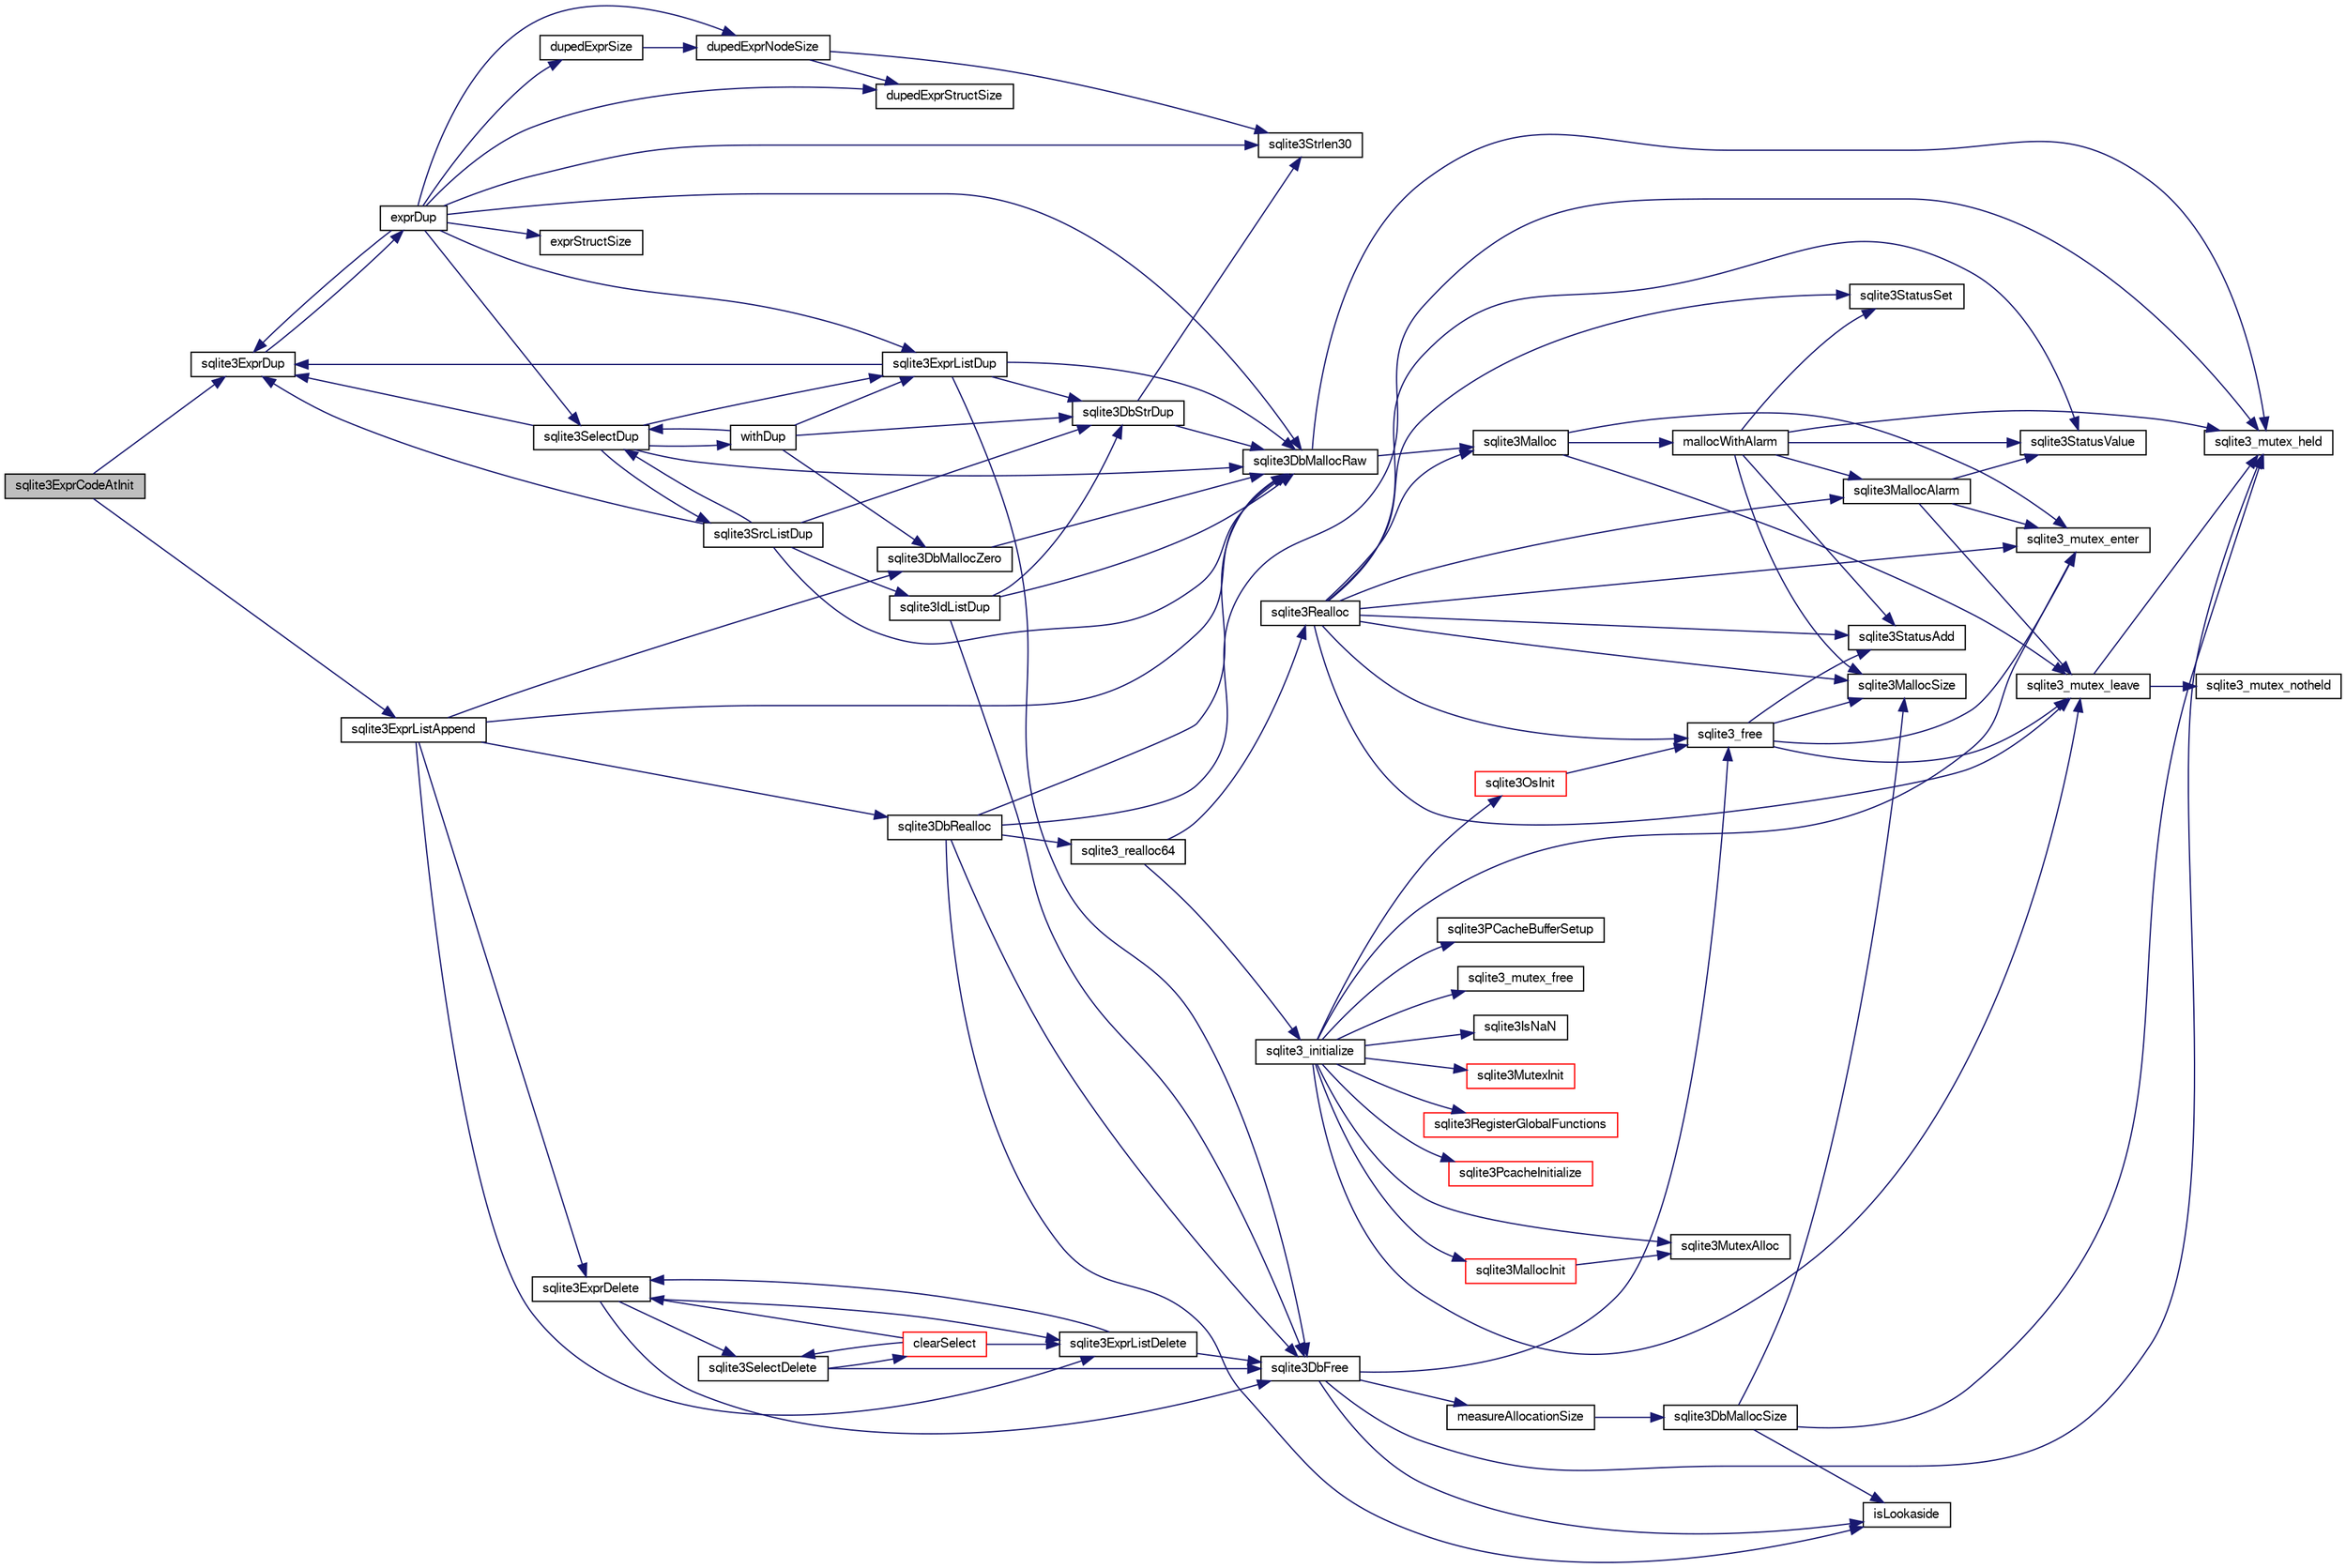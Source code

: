 digraph "sqlite3ExprCodeAtInit"
{
  edge [fontname="FreeSans",fontsize="10",labelfontname="FreeSans",labelfontsize="10"];
  node [fontname="FreeSans",fontsize="10",shape=record];
  rankdir="LR";
  Node519076 [label="sqlite3ExprCodeAtInit",height=0.2,width=0.4,color="black", fillcolor="grey75", style="filled", fontcolor="black"];
  Node519076 -> Node519077 [color="midnightblue",fontsize="10",style="solid",fontname="FreeSans"];
  Node519077 [label="sqlite3ExprDup",height=0.2,width=0.4,color="black", fillcolor="white", style="filled",URL="$sqlite3_8c.html#a509095508224c9f99698d86205234209"];
  Node519077 -> Node519078 [color="midnightblue",fontsize="10",style="solid",fontname="FreeSans"];
  Node519078 [label="exprDup",height=0.2,width=0.4,color="black", fillcolor="white", style="filled",URL="$sqlite3_8c.html#a89f473c64253ae0a76749f543466a05a"];
  Node519078 -> Node519079 [color="midnightblue",fontsize="10",style="solid",fontname="FreeSans"];
  Node519079 [label="sqlite3DbMallocRaw",height=0.2,width=0.4,color="black", fillcolor="white", style="filled",URL="$sqlite3_8c.html#abbe8be0cf7175e11ddc3e2218fad924e"];
  Node519079 -> Node519080 [color="midnightblue",fontsize="10",style="solid",fontname="FreeSans"];
  Node519080 [label="sqlite3_mutex_held",height=0.2,width=0.4,color="black", fillcolor="white", style="filled",URL="$sqlite3_8c.html#acf77da68932b6bc163c5e68547ecc3e7"];
  Node519079 -> Node519081 [color="midnightblue",fontsize="10",style="solid",fontname="FreeSans"];
  Node519081 [label="sqlite3Malloc",height=0.2,width=0.4,color="black", fillcolor="white", style="filled",URL="$sqlite3_8c.html#a361a2eaa846b1885f123abe46f5d8b2b"];
  Node519081 -> Node519082 [color="midnightblue",fontsize="10",style="solid",fontname="FreeSans"];
  Node519082 [label="sqlite3_mutex_enter",height=0.2,width=0.4,color="black", fillcolor="white", style="filled",URL="$sqlite3_8c.html#a1c12cde690bd89f104de5cbad12a6bf5"];
  Node519081 -> Node519083 [color="midnightblue",fontsize="10",style="solid",fontname="FreeSans"];
  Node519083 [label="mallocWithAlarm",height=0.2,width=0.4,color="black", fillcolor="white", style="filled",URL="$sqlite3_8c.html#ab070d5cf8e48ec8a6a43cf025d48598b"];
  Node519083 -> Node519080 [color="midnightblue",fontsize="10",style="solid",fontname="FreeSans"];
  Node519083 -> Node519084 [color="midnightblue",fontsize="10",style="solid",fontname="FreeSans"];
  Node519084 [label="sqlite3StatusSet",height=0.2,width=0.4,color="black", fillcolor="white", style="filled",URL="$sqlite3_8c.html#afec7586c01fcb5ea17dc9d7725a589d9"];
  Node519083 -> Node519085 [color="midnightblue",fontsize="10",style="solid",fontname="FreeSans"];
  Node519085 [label="sqlite3StatusValue",height=0.2,width=0.4,color="black", fillcolor="white", style="filled",URL="$sqlite3_8c.html#a30b8ac296c6e200c1fa57708d52c6ef6"];
  Node519083 -> Node519086 [color="midnightblue",fontsize="10",style="solid",fontname="FreeSans"];
  Node519086 [label="sqlite3MallocAlarm",height=0.2,width=0.4,color="black", fillcolor="white", style="filled",URL="$sqlite3_8c.html#ada66988e8471d1198f3219c062377508"];
  Node519086 -> Node519085 [color="midnightblue",fontsize="10",style="solid",fontname="FreeSans"];
  Node519086 -> Node519087 [color="midnightblue",fontsize="10",style="solid",fontname="FreeSans"];
  Node519087 [label="sqlite3_mutex_leave",height=0.2,width=0.4,color="black", fillcolor="white", style="filled",URL="$sqlite3_8c.html#a5838d235601dbd3c1fa993555c6bcc93"];
  Node519087 -> Node519080 [color="midnightblue",fontsize="10",style="solid",fontname="FreeSans"];
  Node519087 -> Node519088 [color="midnightblue",fontsize="10",style="solid",fontname="FreeSans"];
  Node519088 [label="sqlite3_mutex_notheld",height=0.2,width=0.4,color="black", fillcolor="white", style="filled",URL="$sqlite3_8c.html#a83967c837c1c000d3b5adcfaa688f5dc"];
  Node519086 -> Node519082 [color="midnightblue",fontsize="10",style="solid",fontname="FreeSans"];
  Node519083 -> Node519089 [color="midnightblue",fontsize="10",style="solid",fontname="FreeSans"];
  Node519089 [label="sqlite3MallocSize",height=0.2,width=0.4,color="black", fillcolor="white", style="filled",URL="$sqlite3_8c.html#acf5d2a5f35270bafb050bd2def576955"];
  Node519083 -> Node519090 [color="midnightblue",fontsize="10",style="solid",fontname="FreeSans"];
  Node519090 [label="sqlite3StatusAdd",height=0.2,width=0.4,color="black", fillcolor="white", style="filled",URL="$sqlite3_8c.html#afa029f93586aeab4cc85360905dae9cd"];
  Node519081 -> Node519087 [color="midnightblue",fontsize="10",style="solid",fontname="FreeSans"];
  Node519078 -> Node519091 [color="midnightblue",fontsize="10",style="solid",fontname="FreeSans"];
  Node519091 [label="dupedExprSize",height=0.2,width=0.4,color="black", fillcolor="white", style="filled",URL="$sqlite3_8c.html#a9c79c04ad08e45cf19c143c6de3b634c"];
  Node519091 -> Node519092 [color="midnightblue",fontsize="10",style="solid",fontname="FreeSans"];
  Node519092 [label="dupedExprNodeSize",height=0.2,width=0.4,color="black", fillcolor="white", style="filled",URL="$sqlite3_8c.html#ad2b8ec81910e74d2a6a73250a7d82801"];
  Node519092 -> Node519093 [color="midnightblue",fontsize="10",style="solid",fontname="FreeSans"];
  Node519093 [label="dupedExprStructSize",height=0.2,width=0.4,color="black", fillcolor="white", style="filled",URL="$sqlite3_8c.html#ac6b4cf7bb7f9249aa2e5d311fe2e4998"];
  Node519092 -> Node519094 [color="midnightblue",fontsize="10",style="solid",fontname="FreeSans"];
  Node519094 [label="sqlite3Strlen30",height=0.2,width=0.4,color="black", fillcolor="white", style="filled",URL="$sqlite3_8c.html#a3dcd80ba41f1a308193dee74857b62a7"];
  Node519078 -> Node519093 [color="midnightblue",fontsize="10",style="solid",fontname="FreeSans"];
  Node519078 -> Node519094 [color="midnightblue",fontsize="10",style="solid",fontname="FreeSans"];
  Node519078 -> Node519095 [color="midnightblue",fontsize="10",style="solid",fontname="FreeSans"];
  Node519095 [label="exprStructSize",height=0.2,width=0.4,color="black", fillcolor="white", style="filled",URL="$sqlite3_8c.html#a8fe8a668c35e1c51cb67ab0e991f484e"];
  Node519078 -> Node519096 [color="midnightblue",fontsize="10",style="solid",fontname="FreeSans"];
  Node519096 [label="sqlite3SelectDup",height=0.2,width=0.4,color="black", fillcolor="white", style="filled",URL="$sqlite3_8c.html#af8a7f75590dced000c27784d90b57b87"];
  Node519096 -> Node519079 [color="midnightblue",fontsize="10",style="solid",fontname="FreeSans"];
  Node519096 -> Node519097 [color="midnightblue",fontsize="10",style="solid",fontname="FreeSans"];
  Node519097 [label="sqlite3ExprListDup",height=0.2,width=0.4,color="black", fillcolor="white", style="filled",URL="$sqlite3_8c.html#abfb0903f2fc516fcceec37b3489d528c"];
  Node519097 -> Node519079 [color="midnightblue",fontsize="10",style="solid",fontname="FreeSans"];
  Node519097 -> Node519098 [color="midnightblue",fontsize="10",style="solid",fontname="FreeSans"];
  Node519098 [label="sqlite3DbFree",height=0.2,width=0.4,color="black", fillcolor="white", style="filled",URL="$sqlite3_8c.html#ac70ab821a6607b4a1b909582dc37a069"];
  Node519098 -> Node519080 [color="midnightblue",fontsize="10",style="solid",fontname="FreeSans"];
  Node519098 -> Node519099 [color="midnightblue",fontsize="10",style="solid",fontname="FreeSans"];
  Node519099 [label="measureAllocationSize",height=0.2,width=0.4,color="black", fillcolor="white", style="filled",URL="$sqlite3_8c.html#a45731e644a22fdb756e2b6337224217a"];
  Node519099 -> Node519100 [color="midnightblue",fontsize="10",style="solid",fontname="FreeSans"];
  Node519100 [label="sqlite3DbMallocSize",height=0.2,width=0.4,color="black", fillcolor="white", style="filled",URL="$sqlite3_8c.html#aa397e5a8a03495203a0767abf0a71f86"];
  Node519100 -> Node519089 [color="midnightblue",fontsize="10",style="solid",fontname="FreeSans"];
  Node519100 -> Node519080 [color="midnightblue",fontsize="10",style="solid",fontname="FreeSans"];
  Node519100 -> Node519101 [color="midnightblue",fontsize="10",style="solid",fontname="FreeSans"];
  Node519101 [label="isLookaside",height=0.2,width=0.4,color="black", fillcolor="white", style="filled",URL="$sqlite3_8c.html#a770fa05ff9717b75e16f4d968a77b897"];
  Node519098 -> Node519101 [color="midnightblue",fontsize="10",style="solid",fontname="FreeSans"];
  Node519098 -> Node519102 [color="midnightblue",fontsize="10",style="solid",fontname="FreeSans"];
  Node519102 [label="sqlite3_free",height=0.2,width=0.4,color="black", fillcolor="white", style="filled",URL="$sqlite3_8c.html#a6552349e36a8a691af5487999ab09519"];
  Node519102 -> Node519082 [color="midnightblue",fontsize="10",style="solid",fontname="FreeSans"];
  Node519102 -> Node519090 [color="midnightblue",fontsize="10",style="solid",fontname="FreeSans"];
  Node519102 -> Node519089 [color="midnightblue",fontsize="10",style="solid",fontname="FreeSans"];
  Node519102 -> Node519087 [color="midnightblue",fontsize="10",style="solid",fontname="FreeSans"];
  Node519097 -> Node519077 [color="midnightblue",fontsize="10",style="solid",fontname="FreeSans"];
  Node519097 -> Node519103 [color="midnightblue",fontsize="10",style="solid",fontname="FreeSans"];
  Node519103 [label="sqlite3DbStrDup",height=0.2,width=0.4,color="black", fillcolor="white", style="filled",URL="$sqlite3_8c.html#a0ec4772ee6de7316ecd1e6cabb1beeef"];
  Node519103 -> Node519094 [color="midnightblue",fontsize="10",style="solid",fontname="FreeSans"];
  Node519103 -> Node519079 [color="midnightblue",fontsize="10",style="solid",fontname="FreeSans"];
  Node519096 -> Node519104 [color="midnightblue",fontsize="10",style="solid",fontname="FreeSans"];
  Node519104 [label="sqlite3SrcListDup",height=0.2,width=0.4,color="black", fillcolor="white", style="filled",URL="$sqlite3_8c.html#a915ece76ebeede6852f63a447753ef9f"];
  Node519104 -> Node519079 [color="midnightblue",fontsize="10",style="solid",fontname="FreeSans"];
  Node519104 -> Node519103 [color="midnightblue",fontsize="10",style="solid",fontname="FreeSans"];
  Node519104 -> Node519096 [color="midnightblue",fontsize="10",style="solid",fontname="FreeSans"];
  Node519104 -> Node519077 [color="midnightblue",fontsize="10",style="solid",fontname="FreeSans"];
  Node519104 -> Node519105 [color="midnightblue",fontsize="10",style="solid",fontname="FreeSans"];
  Node519105 [label="sqlite3IdListDup",height=0.2,width=0.4,color="black", fillcolor="white", style="filled",URL="$sqlite3_8c.html#ac93854367d6e355c60ac6f40f3fe69a1"];
  Node519105 -> Node519079 [color="midnightblue",fontsize="10",style="solid",fontname="FreeSans"];
  Node519105 -> Node519098 [color="midnightblue",fontsize="10",style="solid",fontname="FreeSans"];
  Node519105 -> Node519103 [color="midnightblue",fontsize="10",style="solid",fontname="FreeSans"];
  Node519096 -> Node519077 [color="midnightblue",fontsize="10",style="solid",fontname="FreeSans"];
  Node519096 -> Node519106 [color="midnightblue",fontsize="10",style="solid",fontname="FreeSans"];
  Node519106 [label="withDup",height=0.2,width=0.4,color="black", fillcolor="white", style="filled",URL="$sqlite3_8c.html#a3f4d4194e35fd64b629b1533c50ffd7a"];
  Node519106 -> Node519107 [color="midnightblue",fontsize="10",style="solid",fontname="FreeSans"];
  Node519107 [label="sqlite3DbMallocZero",height=0.2,width=0.4,color="black", fillcolor="white", style="filled",URL="$sqlite3_8c.html#a49cfebac9d6067a03442c92af73f33e4"];
  Node519107 -> Node519079 [color="midnightblue",fontsize="10",style="solid",fontname="FreeSans"];
  Node519106 -> Node519096 [color="midnightblue",fontsize="10",style="solid",fontname="FreeSans"];
  Node519106 -> Node519097 [color="midnightblue",fontsize="10",style="solid",fontname="FreeSans"];
  Node519106 -> Node519103 [color="midnightblue",fontsize="10",style="solid",fontname="FreeSans"];
  Node519078 -> Node519097 [color="midnightblue",fontsize="10",style="solid",fontname="FreeSans"];
  Node519078 -> Node519092 [color="midnightblue",fontsize="10",style="solid",fontname="FreeSans"];
  Node519078 -> Node519077 [color="midnightblue",fontsize="10",style="solid",fontname="FreeSans"];
  Node519076 -> Node519108 [color="midnightblue",fontsize="10",style="solid",fontname="FreeSans"];
  Node519108 [label="sqlite3ExprListAppend",height=0.2,width=0.4,color="black", fillcolor="white", style="filled",URL="$sqlite3_8c.html#a2c227f0b97e0e31b120c702fae2b7409"];
  Node519108 -> Node519107 [color="midnightblue",fontsize="10",style="solid",fontname="FreeSans"];
  Node519108 -> Node519079 [color="midnightblue",fontsize="10",style="solid",fontname="FreeSans"];
  Node519108 -> Node519109 [color="midnightblue",fontsize="10",style="solid",fontname="FreeSans"];
  Node519109 [label="sqlite3DbRealloc",height=0.2,width=0.4,color="black", fillcolor="white", style="filled",URL="$sqlite3_8c.html#ae028f4902a9d29bcaf310ff289ee87dc"];
  Node519109 -> Node519080 [color="midnightblue",fontsize="10",style="solid",fontname="FreeSans"];
  Node519109 -> Node519079 [color="midnightblue",fontsize="10",style="solid",fontname="FreeSans"];
  Node519109 -> Node519101 [color="midnightblue",fontsize="10",style="solid",fontname="FreeSans"];
  Node519109 -> Node519098 [color="midnightblue",fontsize="10",style="solid",fontname="FreeSans"];
  Node519109 -> Node519110 [color="midnightblue",fontsize="10",style="solid",fontname="FreeSans"];
  Node519110 [label="sqlite3_realloc64",height=0.2,width=0.4,color="black", fillcolor="white", style="filled",URL="$sqlite3_8c.html#a3765a714077ee547e811034236dc9ecd"];
  Node519110 -> Node519111 [color="midnightblue",fontsize="10",style="solid",fontname="FreeSans"];
  Node519111 [label="sqlite3_initialize",height=0.2,width=0.4,color="black", fillcolor="white", style="filled",URL="$sqlite3_8c.html#ab0c0ee2d5d4cf8b28e9572296a8861df"];
  Node519111 -> Node519112 [color="midnightblue",fontsize="10",style="solid",fontname="FreeSans"];
  Node519112 [label="sqlite3MutexInit",height=0.2,width=0.4,color="red", fillcolor="white", style="filled",URL="$sqlite3_8c.html#a7906afcdd1cdb3d0007eb932398a1158"];
  Node519111 -> Node519130 [color="midnightblue",fontsize="10",style="solid",fontname="FreeSans"];
  Node519130 [label="sqlite3MutexAlloc",height=0.2,width=0.4,color="black", fillcolor="white", style="filled",URL="$sqlite3_8c.html#a0e3f432ee581f6876b590e7ad7e84e19"];
  Node519111 -> Node519082 [color="midnightblue",fontsize="10",style="solid",fontname="FreeSans"];
  Node519111 -> Node519131 [color="midnightblue",fontsize="10",style="solid",fontname="FreeSans"];
  Node519131 [label="sqlite3MallocInit",height=0.2,width=0.4,color="red", fillcolor="white", style="filled",URL="$sqlite3_8c.html#a9e06f9e7cad0d83ce80ab493c9533552"];
  Node519131 -> Node519130 [color="midnightblue",fontsize="10",style="solid",fontname="FreeSans"];
  Node519111 -> Node519087 [color="midnightblue",fontsize="10",style="solid",fontname="FreeSans"];
  Node519111 -> Node519218 [color="midnightblue",fontsize="10",style="solid",fontname="FreeSans"];
  Node519218 [label="sqlite3RegisterGlobalFunctions",height=0.2,width=0.4,color="red", fillcolor="white", style="filled",URL="$sqlite3_8c.html#a9f75bd111010f29e1b8d74344473c4ec"];
  Node519111 -> Node519365 [color="midnightblue",fontsize="10",style="solid",fontname="FreeSans"];
  Node519365 [label="sqlite3PcacheInitialize",height=0.2,width=0.4,color="red", fillcolor="white", style="filled",URL="$sqlite3_8c.html#a2902c61ddc88bea002c4d69fe4052b1f"];
  Node519111 -> Node519366 [color="midnightblue",fontsize="10",style="solid",fontname="FreeSans"];
  Node519366 [label="sqlite3OsInit",height=0.2,width=0.4,color="red", fillcolor="white", style="filled",URL="$sqlite3_8c.html#afeaa886fe1ca086a30fd278b1d069762"];
  Node519366 -> Node519102 [color="midnightblue",fontsize="10",style="solid",fontname="FreeSans"];
  Node519111 -> Node519370 [color="midnightblue",fontsize="10",style="solid",fontname="FreeSans"];
  Node519370 [label="sqlite3PCacheBufferSetup",height=0.2,width=0.4,color="black", fillcolor="white", style="filled",URL="$sqlite3_8c.html#ad18a1eebefdfbc4254f473f7b0101937"];
  Node519111 -> Node519371 [color="midnightblue",fontsize="10",style="solid",fontname="FreeSans"];
  Node519371 [label="sqlite3_mutex_free",height=0.2,width=0.4,color="black", fillcolor="white", style="filled",URL="$sqlite3_8c.html#a2db2e72e08f6873afa9c61b0ec726fec"];
  Node519111 -> Node519155 [color="midnightblue",fontsize="10",style="solid",fontname="FreeSans"];
  Node519155 [label="sqlite3IsNaN",height=0.2,width=0.4,color="black", fillcolor="white", style="filled",URL="$sqlite3_8c.html#aed4d78203877c3486765ccbc7feebb50"];
  Node519110 -> Node519144 [color="midnightblue",fontsize="10",style="solid",fontname="FreeSans"];
  Node519144 [label="sqlite3Realloc",height=0.2,width=0.4,color="black", fillcolor="white", style="filled",URL="$sqlite3_8c.html#ad53aefdfc088f622e23ffe838201fe22"];
  Node519144 -> Node519081 [color="midnightblue",fontsize="10",style="solid",fontname="FreeSans"];
  Node519144 -> Node519102 [color="midnightblue",fontsize="10",style="solid",fontname="FreeSans"];
  Node519144 -> Node519089 [color="midnightblue",fontsize="10",style="solid",fontname="FreeSans"];
  Node519144 -> Node519082 [color="midnightblue",fontsize="10",style="solid",fontname="FreeSans"];
  Node519144 -> Node519084 [color="midnightblue",fontsize="10",style="solid",fontname="FreeSans"];
  Node519144 -> Node519085 [color="midnightblue",fontsize="10",style="solid",fontname="FreeSans"];
  Node519144 -> Node519086 [color="midnightblue",fontsize="10",style="solid",fontname="FreeSans"];
  Node519144 -> Node519090 [color="midnightblue",fontsize="10",style="solid",fontname="FreeSans"];
  Node519144 -> Node519087 [color="midnightblue",fontsize="10",style="solid",fontname="FreeSans"];
  Node519108 -> Node519372 [color="midnightblue",fontsize="10",style="solid",fontname="FreeSans"];
  Node519372 [label="sqlite3ExprDelete",height=0.2,width=0.4,color="black", fillcolor="white", style="filled",URL="$sqlite3_8c.html#ae4e21ab5918e0428fbaa9e615dceb309"];
  Node519372 -> Node519098 [color="midnightblue",fontsize="10",style="solid",fontname="FreeSans"];
  Node519372 -> Node519373 [color="midnightblue",fontsize="10",style="solid",fontname="FreeSans"];
  Node519373 [label="sqlite3SelectDelete",height=0.2,width=0.4,color="black", fillcolor="white", style="filled",URL="$sqlite3_8c.html#a0f56959f0acac85496744f0d068854a0"];
  Node519373 -> Node519374 [color="midnightblue",fontsize="10",style="solid",fontname="FreeSans"];
  Node519374 [label="clearSelect",height=0.2,width=0.4,color="red", fillcolor="white", style="filled",URL="$sqlite3_8c.html#ac083bac4f2f02c26aa02fc24ca8c2dd9"];
  Node519374 -> Node519375 [color="midnightblue",fontsize="10",style="solid",fontname="FreeSans"];
  Node519375 [label="sqlite3ExprListDelete",height=0.2,width=0.4,color="black", fillcolor="white", style="filled",URL="$sqlite3_8c.html#ae9cd46eac81e86a04ed8c09b99fc3c10"];
  Node519375 -> Node519372 [color="midnightblue",fontsize="10",style="solid",fontname="FreeSans"];
  Node519375 -> Node519098 [color="midnightblue",fontsize="10",style="solid",fontname="FreeSans"];
  Node519374 -> Node519372 [color="midnightblue",fontsize="10",style="solid",fontname="FreeSans"];
  Node519374 -> Node519373 [color="midnightblue",fontsize="10",style="solid",fontname="FreeSans"];
  Node519373 -> Node519098 [color="midnightblue",fontsize="10",style="solid",fontname="FreeSans"];
  Node519372 -> Node519375 [color="midnightblue",fontsize="10",style="solid",fontname="FreeSans"];
  Node519108 -> Node519375 [color="midnightblue",fontsize="10",style="solid",fontname="FreeSans"];
}
